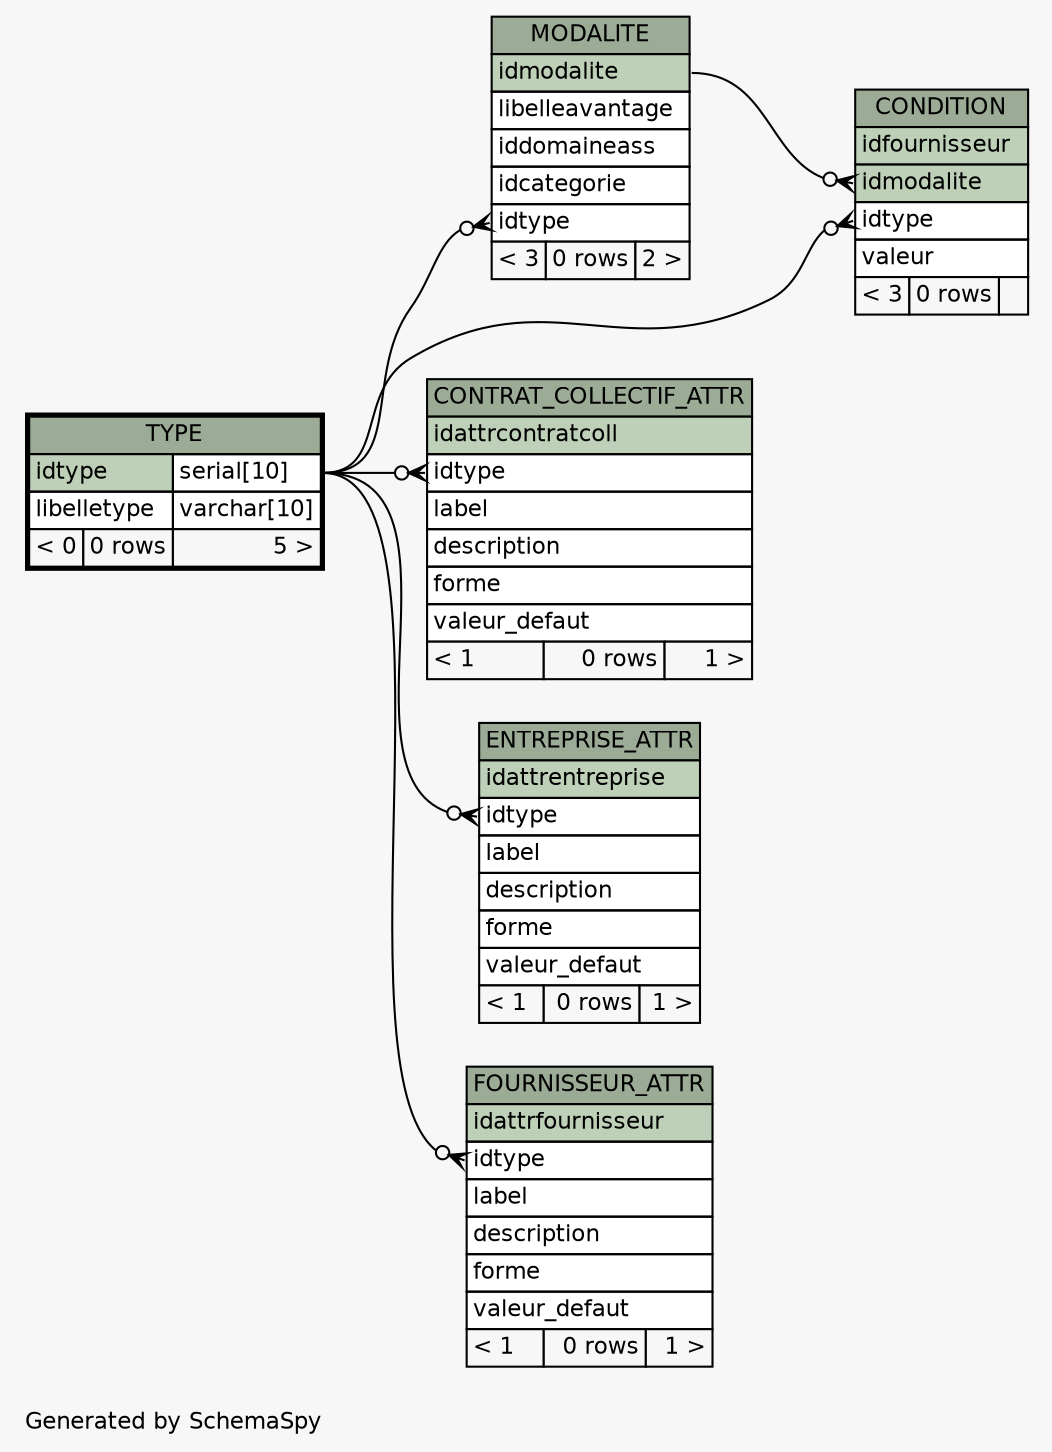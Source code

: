 // dot 2.40.1 on Mac OS X 10.12.5
// SchemaSpy rev 590
digraph "oneDegreeRelationshipsDiagram" {
  graph [
    rankdir="RL"
    bgcolor="#f7f7f7"
    label="\nGenerated by SchemaSpy"
    labeljust="l"
    nodesep="0.18"
    ranksep="0.46"
    fontname="Helvetica"
    fontsize="11"
  ];
  node [
    fontname="Helvetica"
    fontsize="11"
    shape="plaintext"
  ];
  edge [
    arrowsize="0.8"
  ];
  "CONDITION":"idmodalite":w -> "MODALITE":"idmodalite":e [arrowhead=none dir=back arrowtail=crowodot];
  "CONDITION":"idtype":w -> "TYPE":"idtype.type":e [arrowhead=none dir=back arrowtail=crowodot];
  "CONTRAT_COLLECTIF_ATTR":"idtype":w -> "TYPE":"idtype.type":e [arrowhead=none dir=back arrowtail=crowodot];
  "ENTREPRISE_ATTR":"idtype":w -> "TYPE":"idtype.type":e [arrowhead=none dir=back arrowtail=crowodot];
  "FOURNISSEUR_ATTR":"idtype":w -> "TYPE":"idtype.type":e [arrowhead=none dir=back arrowtail=crowodot];
  "MODALITE":"idtype":w -> "TYPE":"idtype.type":e [arrowhead=none dir=back arrowtail=crowodot];
  "CONDITION" [
    label=<
    <TABLE BORDER="0" CELLBORDER="1" CELLSPACING="0" BGCOLOR="#ffffff">
      <TR><TD COLSPAN="3" BGCOLOR="#9bab96" ALIGN="CENTER">CONDITION</TD></TR>
      <TR><TD PORT="idfournisseur" COLSPAN="3" BGCOLOR="#bed1b8" ALIGN="LEFT">idfournisseur</TD></TR>
      <TR><TD PORT="idmodalite" COLSPAN="3" BGCOLOR="#bed1b8" ALIGN="LEFT">idmodalite</TD></TR>
      <TR><TD PORT="idtype" COLSPAN="3" ALIGN="LEFT">idtype</TD></TR>
      <TR><TD PORT="valeur" COLSPAN="3" ALIGN="LEFT">valeur</TD></TR>
      <TR><TD ALIGN="LEFT" BGCOLOR="#f7f7f7">&lt; 3</TD><TD ALIGN="RIGHT" BGCOLOR="#f7f7f7">0 rows</TD><TD ALIGN="RIGHT" BGCOLOR="#f7f7f7">  </TD></TR>
    </TABLE>>
    URL="CONDITION.html"
    tooltip="CONDITION"
  ];
  "CONTRAT_COLLECTIF_ATTR" [
    label=<
    <TABLE BORDER="0" CELLBORDER="1" CELLSPACING="0" BGCOLOR="#ffffff">
      <TR><TD COLSPAN="3" BGCOLOR="#9bab96" ALIGN="CENTER">CONTRAT_COLLECTIF_ATTR</TD></TR>
      <TR><TD PORT="idattrcontratcoll" COLSPAN="3" BGCOLOR="#bed1b8" ALIGN="LEFT">idattrcontratcoll</TD></TR>
      <TR><TD PORT="idtype" COLSPAN="3" ALIGN="LEFT">idtype</TD></TR>
      <TR><TD PORT="label" COLSPAN="3" ALIGN="LEFT">label</TD></TR>
      <TR><TD PORT="description" COLSPAN="3" ALIGN="LEFT">description</TD></TR>
      <TR><TD PORT="forme" COLSPAN="3" ALIGN="LEFT">forme</TD></TR>
      <TR><TD PORT="valeur_defaut" COLSPAN="3" ALIGN="LEFT">valeur_defaut</TD></TR>
      <TR><TD ALIGN="LEFT" BGCOLOR="#f7f7f7">&lt; 1</TD><TD ALIGN="RIGHT" BGCOLOR="#f7f7f7">0 rows</TD><TD ALIGN="RIGHT" BGCOLOR="#f7f7f7">1 &gt;</TD></TR>
    </TABLE>>
    URL="CONTRAT_COLLECTIF_ATTR.html"
    tooltip="CONTRAT_COLLECTIF_ATTR"
  ];
  "ENTREPRISE_ATTR" [
    label=<
    <TABLE BORDER="0" CELLBORDER="1" CELLSPACING="0" BGCOLOR="#ffffff">
      <TR><TD COLSPAN="3" BGCOLOR="#9bab96" ALIGN="CENTER">ENTREPRISE_ATTR</TD></TR>
      <TR><TD PORT="idattrentreprise" COLSPAN="3" BGCOLOR="#bed1b8" ALIGN="LEFT">idattrentreprise</TD></TR>
      <TR><TD PORT="idtype" COLSPAN="3" ALIGN="LEFT">idtype</TD></TR>
      <TR><TD PORT="label" COLSPAN="3" ALIGN="LEFT">label</TD></TR>
      <TR><TD PORT="description" COLSPAN="3" ALIGN="LEFT">description</TD></TR>
      <TR><TD PORT="forme" COLSPAN="3" ALIGN="LEFT">forme</TD></TR>
      <TR><TD PORT="valeur_defaut" COLSPAN="3" ALIGN="LEFT">valeur_defaut</TD></TR>
      <TR><TD ALIGN="LEFT" BGCOLOR="#f7f7f7">&lt; 1</TD><TD ALIGN="RIGHT" BGCOLOR="#f7f7f7">0 rows</TD><TD ALIGN="RIGHT" BGCOLOR="#f7f7f7">1 &gt;</TD></TR>
    </TABLE>>
    URL="ENTREPRISE_ATTR.html"
    tooltip="ENTREPRISE_ATTR"
  ];
  "FOURNISSEUR_ATTR" [
    label=<
    <TABLE BORDER="0" CELLBORDER="1" CELLSPACING="0" BGCOLOR="#ffffff">
      <TR><TD COLSPAN="3" BGCOLOR="#9bab96" ALIGN="CENTER">FOURNISSEUR_ATTR</TD></TR>
      <TR><TD PORT="idattrfournisseur" COLSPAN="3" BGCOLOR="#bed1b8" ALIGN="LEFT">idattrfournisseur</TD></TR>
      <TR><TD PORT="idtype" COLSPAN="3" ALIGN="LEFT">idtype</TD></TR>
      <TR><TD PORT="label" COLSPAN="3" ALIGN="LEFT">label</TD></TR>
      <TR><TD PORT="description" COLSPAN="3" ALIGN="LEFT">description</TD></TR>
      <TR><TD PORT="forme" COLSPAN="3" ALIGN="LEFT">forme</TD></TR>
      <TR><TD PORT="valeur_defaut" COLSPAN="3" ALIGN="LEFT">valeur_defaut</TD></TR>
      <TR><TD ALIGN="LEFT" BGCOLOR="#f7f7f7">&lt; 1</TD><TD ALIGN="RIGHT" BGCOLOR="#f7f7f7">0 rows</TD><TD ALIGN="RIGHT" BGCOLOR="#f7f7f7">1 &gt;</TD></TR>
    </TABLE>>
    URL="FOURNISSEUR_ATTR.html"
    tooltip="FOURNISSEUR_ATTR"
  ];
  "MODALITE" [
    label=<
    <TABLE BORDER="0" CELLBORDER="1" CELLSPACING="0" BGCOLOR="#ffffff">
      <TR><TD COLSPAN="3" BGCOLOR="#9bab96" ALIGN="CENTER">MODALITE</TD></TR>
      <TR><TD PORT="idmodalite" COLSPAN="3" BGCOLOR="#bed1b8" ALIGN="LEFT">idmodalite</TD></TR>
      <TR><TD PORT="libelleavantage" COLSPAN="3" ALIGN="LEFT">libelleavantage</TD></TR>
      <TR><TD PORT="iddomaineass" COLSPAN="3" ALIGN="LEFT">iddomaineass</TD></TR>
      <TR><TD PORT="idcategorie" COLSPAN="3" ALIGN="LEFT">idcategorie</TD></TR>
      <TR><TD PORT="idtype" COLSPAN="3" ALIGN="LEFT">idtype</TD></TR>
      <TR><TD ALIGN="LEFT" BGCOLOR="#f7f7f7">&lt; 3</TD><TD ALIGN="RIGHT" BGCOLOR="#f7f7f7">0 rows</TD><TD ALIGN="RIGHT" BGCOLOR="#f7f7f7">2 &gt;</TD></TR>
    </TABLE>>
    URL="MODALITE.html"
    tooltip="MODALITE"
  ];
  "TYPE" [
    label=<
    <TABLE BORDER="2" CELLBORDER="1" CELLSPACING="0" BGCOLOR="#ffffff">
      <TR><TD COLSPAN="3" BGCOLOR="#9bab96" ALIGN="CENTER">TYPE</TD></TR>
      <TR><TD PORT="idtype" COLSPAN="2" BGCOLOR="#bed1b8" ALIGN="LEFT">idtype</TD><TD PORT="idtype.type" ALIGN="LEFT">serial[10]</TD></TR>
      <TR><TD PORT="libelletype" COLSPAN="2" ALIGN="LEFT">libelletype</TD><TD PORT="libelletype.type" ALIGN="LEFT">varchar[10]</TD></TR>
      <TR><TD ALIGN="LEFT" BGCOLOR="#f7f7f7">&lt; 0</TD><TD ALIGN="RIGHT" BGCOLOR="#f7f7f7">0 rows</TD><TD ALIGN="RIGHT" BGCOLOR="#f7f7f7">5 &gt;</TD></TR>
    </TABLE>>
    URL="TYPE.html"
    tooltip="TYPE"
  ];
}
